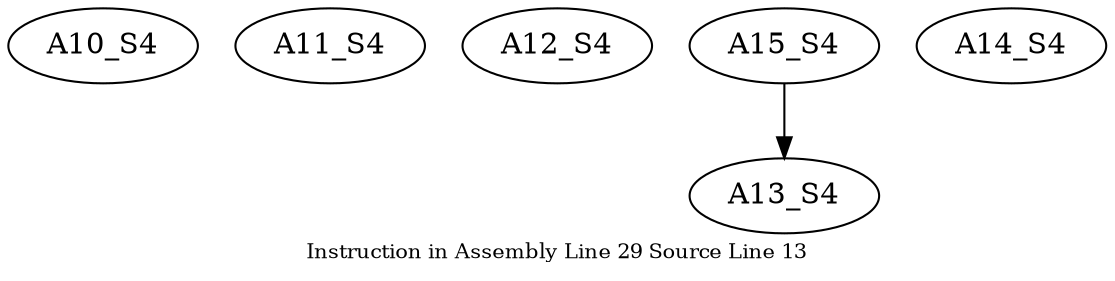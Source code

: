 digraph{
	node [ ]
	edge [ ]
	A10_S4 [ ]
	A11_S4 [ ]
	A12_S4 [ ]
	A13_S4 [ ]
	A14_S4 [ ]
	A15_S4 [ ]
	A15_S4 -> A13_S4 [ ]
	label = "Instruction in Assembly Line 29 Source Line 13"
	fontsize = "10"
}